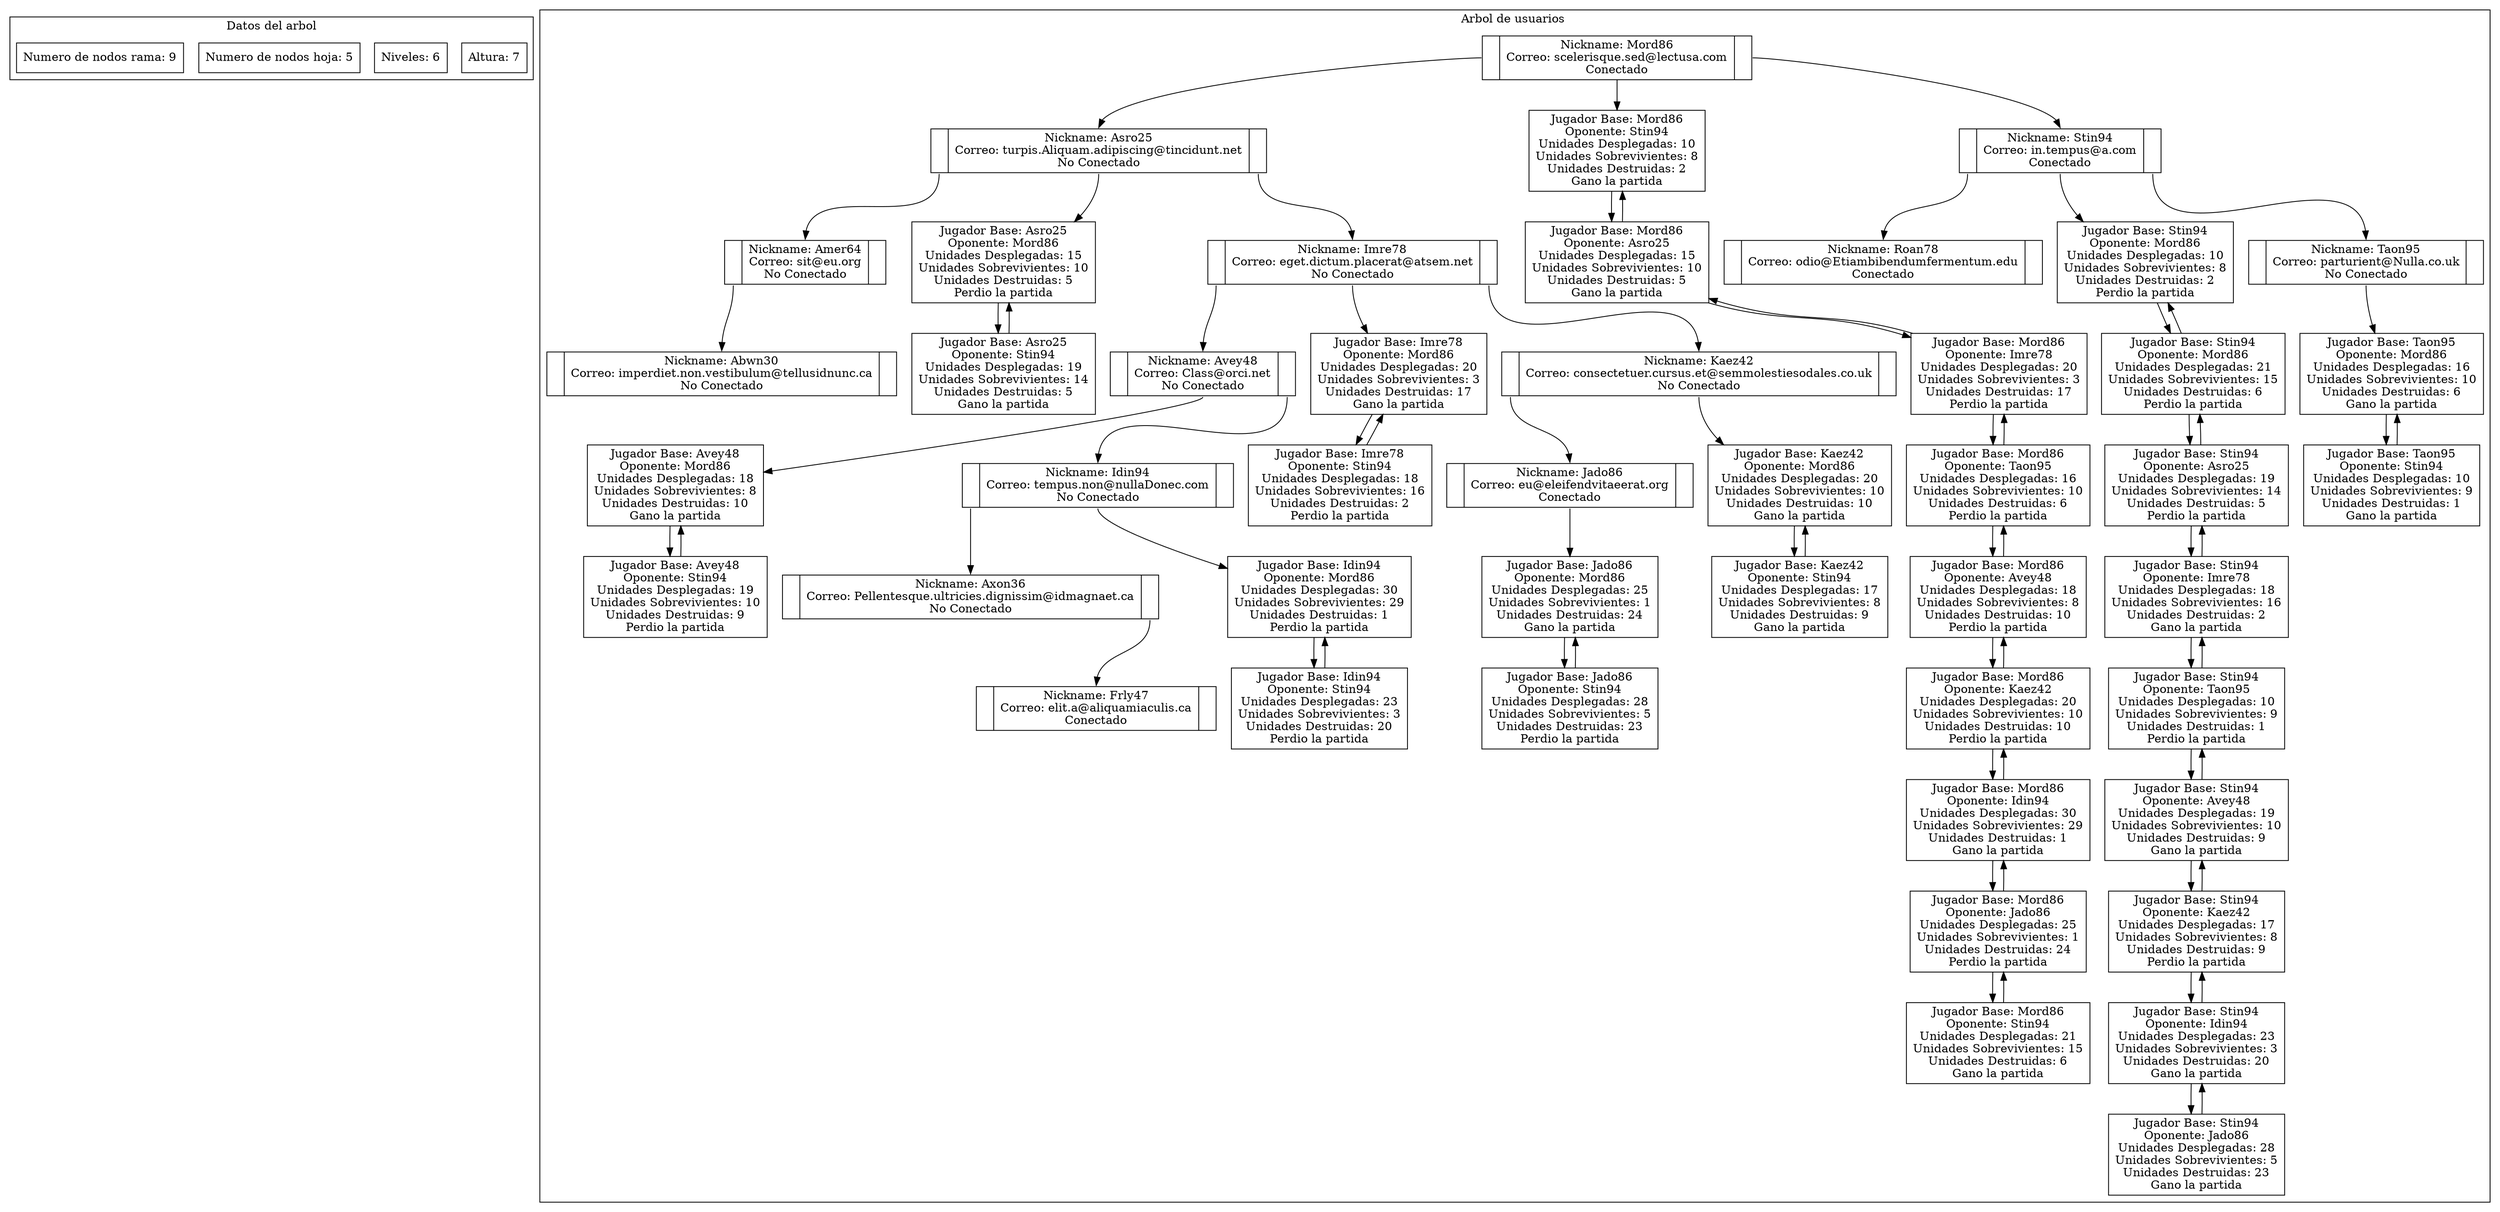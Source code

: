 digraph{
node[shape = record];
subgraph clusterdatos{
label = "Datos del arbol"
alt[label="Altura: 7"];
niv[label="Niveles: 6"];
hoja[label="Numero de nodos hoja: 5"];
rama[label="Numero de nodos rama: 9"];
}
subgraph clusterarbol{
label = "Arbol de usuarios "
aur[label = "<f0> | <f1> Nickname: Mord86\nCorreo: scelerisque.sed@lectusa.com\nConectado|<f2> "];
ljr0[label = "Jugador Base: Mord86\nOponente: Stin94\nUnidades Desplegadas: 10\nUnidades Sobrevivientes: 8\nUnidades Destruidas: 2\nGano la partida"];
ljr1[label = "Jugador Base: Mord86\nOponente: Asro25\nUnidades Desplegadas: 15\nUnidades Sobrevivientes: 10\nUnidades Destruidas: 5\nGano la partida"];
ljr2[label = "Jugador Base: Mord86\nOponente: Imre78\nUnidades Desplegadas: 20\nUnidades Sobrevivientes: 3\nUnidades Destruidas: 17\nPerdio la partida"];
ljr3[label = "Jugador Base: Mord86\nOponente: Taon95\nUnidades Desplegadas: 16\nUnidades Sobrevivientes: 10\nUnidades Destruidas: 6\nPerdio la partida"];
ljr4[label = "Jugador Base: Mord86\nOponente: Avey48\nUnidades Desplegadas: 18\nUnidades Sobrevivientes: 8\nUnidades Destruidas: 10\nPerdio la partida"];
ljr5[label = "Jugador Base: Mord86\nOponente: Kaez42\nUnidades Desplegadas: 20\nUnidades Sobrevivientes: 10\nUnidades Destruidas: 10\nPerdio la partida"];
ljr6[label = "Jugador Base: Mord86\nOponente: Idin94\nUnidades Desplegadas: 30\nUnidades Sobrevivientes: 29\nUnidades Destruidas: 1\nGano la partida"];
ljr7[label = "Jugador Base: Mord86\nOponente: Jado86\nUnidades Desplegadas: 25\nUnidades Sobrevivientes: 1\nUnidades Destruidas: 24\nPerdio la partida"];
ljr8[label = "Jugador Base: Mord86\nOponente: Stin94\nUnidades Desplegadas: 21\nUnidades Sobrevivientes: 15\nUnidades Destruidas: 6\nGano la partida"];
ljr0->ljr1
ljr1->ljr2
ljr1->ljr0
ljr2->ljr3
ljr2->ljr1
ljr3->ljr4
ljr3->ljr2
ljr4->ljr5
ljr4->ljr3
ljr5->ljr6
ljr5->ljr4
ljr6->ljr7
ljr6->ljr5
ljr7->ljr8
ljr7->ljr6
ljr8->ljr7
auri[label = "<f0> | <f1> Nickname: Asro25\nCorreo: turpis.Aliquam.adipiscing@tincidunt.net\nNo Conectado|<f2> "];
ljri0[label = "Jugador Base: Asro25\nOponente: Mord86\nUnidades Desplegadas: 15\nUnidades Sobrevivientes: 10\nUnidades Destruidas: 5\nPerdio la partida"];
ljri1[label = "Jugador Base: Asro25\nOponente: Stin94\nUnidades Desplegadas: 19\nUnidades Sobrevivientes: 14\nUnidades Destruidas: 5\nGano la partida"];
ljri0->ljri1
ljri1->ljri0
aurii[label = "<f0> | <f1> Nickname: Amer64\nCorreo: sit@eu.org\nNo Conectado|<f2> "];
auriii[label = "<f0> | <f1> Nickname: Abwn30\nCorreo: imperdiet.non.vestibulum@tellusidnunc.ca\nNo Conectado|<f2> "];
aurid[label = "<f0> | <f1> Nickname: Imre78\nCorreo: eget.dictum.placerat@atsem.net\nNo Conectado|<f2> "];
ljrid0[label = "Jugador Base: Imre78\nOponente: Mord86\nUnidades Desplegadas: 20\nUnidades Sobrevivientes: 3\nUnidades Destruidas: 17\nGano la partida"];
ljrid1[label = "Jugador Base: Imre78\nOponente: Stin94\nUnidades Desplegadas: 18\nUnidades Sobrevivientes: 16\nUnidades Destruidas: 2\nPerdio la partida"];
ljrid0->ljrid1
ljrid1->ljrid0
auridi[label = "<f0> | <f1> Nickname: Avey48\nCorreo: Class@orci.net\nNo Conectado|<f2> "];
ljridi0[label = "Jugador Base: Avey48\nOponente: Mord86\nUnidades Desplegadas: 18\nUnidades Sobrevivientes: 8\nUnidades Destruidas: 10\nGano la partida"];
ljridi1[label = "Jugador Base: Avey48\nOponente: Stin94\nUnidades Desplegadas: 19\nUnidades Sobrevivientes: 10\nUnidades Destruidas: 9\nPerdio la partida"];
ljridi0->ljridi1
ljridi1->ljridi0
auridid[label = "<f0> | <f1> Nickname: Idin94\nCorreo: tempus.non@nullaDonec.com\nNo Conectado|<f2> "];
ljridid0[label = "Jugador Base: Idin94\nOponente: Mord86\nUnidades Desplegadas: 30\nUnidades Sobrevivientes: 29\nUnidades Destruidas: 1\nPerdio la partida"];
ljridid1[label = "Jugador Base: Idin94\nOponente: Stin94\nUnidades Desplegadas: 23\nUnidades Sobrevivientes: 3\nUnidades Destruidas: 20\nPerdio la partida"];
ljridid0->ljridid1
ljridid1->ljridid0
aurididi[label = "<f0> | <f1> Nickname: Axon36\nCorreo: Pellentesque.ultricies.dignissim@idmagnaet.ca\nNo Conectado|<f2> "];
aurididid[label = "<f0> | <f1> Nickname: Frly47\nCorreo: elit.a@aliquamiaculis.ca\nConectado|<f2> "];
auridd[label = "<f0> | <f1> Nickname: Kaez42\nCorreo: consectetuer.cursus.et@semmolestiesodales.co.uk\nNo Conectado|<f2> "];
ljridd0[label = "Jugador Base: Kaez42\nOponente: Mord86\nUnidades Desplegadas: 20\nUnidades Sobrevivientes: 10\nUnidades Destruidas: 10\nGano la partida"];
ljridd1[label = "Jugador Base: Kaez42\nOponente: Stin94\nUnidades Desplegadas: 17\nUnidades Sobrevivientes: 8\nUnidades Destruidas: 9\nGano la partida"];
ljridd0->ljridd1
ljridd1->ljridd0
auriddi[label = "<f0> | <f1> Nickname: Jado86\nCorreo: eu@eleifendvitaeerat.org\nConectado|<f2> "];
ljriddi0[label = "Jugador Base: Jado86\nOponente: Mord86\nUnidades Desplegadas: 25\nUnidades Sobrevivientes: 1\nUnidades Destruidas: 24\nGano la partida"];
ljriddi1[label = "Jugador Base: Jado86\nOponente: Stin94\nUnidades Desplegadas: 28\nUnidades Sobrevivientes: 5\nUnidades Destruidas: 23\nPerdio la partida"];
ljriddi0->ljriddi1
ljriddi1->ljriddi0
aurd[label = "<f0> | <f1> Nickname: Stin94\nCorreo: in.tempus@a.com\nConectado|<f2> "];
ljrd0[label = "Jugador Base: Stin94\nOponente: Mord86\nUnidades Desplegadas: 10\nUnidades Sobrevivientes: 8\nUnidades Destruidas: 2\nPerdio la partida"];
ljrd1[label = "Jugador Base: Stin94\nOponente: Mord86\nUnidades Desplegadas: 21\nUnidades Sobrevivientes: 15\nUnidades Destruidas: 6\nPerdio la partida"];
ljrd2[label = "Jugador Base: Stin94\nOponente: Asro25\nUnidades Desplegadas: 19\nUnidades Sobrevivientes: 14\nUnidades Destruidas: 5\nPerdio la partida"];
ljrd3[label = "Jugador Base: Stin94\nOponente: Imre78\nUnidades Desplegadas: 18\nUnidades Sobrevivientes: 16\nUnidades Destruidas: 2\nGano la partida"];
ljrd4[label = "Jugador Base: Stin94\nOponente: Taon95\nUnidades Desplegadas: 10\nUnidades Sobrevivientes: 9\nUnidades Destruidas: 1\nPerdio la partida"];
ljrd5[label = "Jugador Base: Stin94\nOponente: Avey48\nUnidades Desplegadas: 19\nUnidades Sobrevivientes: 10\nUnidades Destruidas: 9\nGano la partida"];
ljrd6[label = "Jugador Base: Stin94\nOponente: Kaez42\nUnidades Desplegadas: 17\nUnidades Sobrevivientes: 8\nUnidades Destruidas: 9\nPerdio la partida"];
ljrd7[label = "Jugador Base: Stin94\nOponente: Idin94\nUnidades Desplegadas: 23\nUnidades Sobrevivientes: 3\nUnidades Destruidas: 20\nGano la partida"];
ljrd8[label = "Jugador Base: Stin94\nOponente: Jado86\nUnidades Desplegadas: 28\nUnidades Sobrevivientes: 5\nUnidades Destruidas: 23\nGano la partida"];
ljrd0->ljrd1
ljrd1->ljrd2
ljrd1->ljrd0
ljrd2->ljrd3
ljrd2->ljrd1
ljrd3->ljrd4
ljrd3->ljrd2
ljrd4->ljrd5
ljrd4->ljrd3
ljrd5->ljrd6
ljrd5->ljrd4
ljrd6->ljrd7
ljrd6->ljrd5
ljrd7->ljrd8
ljrd7->ljrd6
ljrd8->ljrd7
aurdi[label = "<f0> | <f1> Nickname: Roan78\nCorreo: odio@Etiambibendumfermentum.edu\nConectado|<f2> "];
aurdd[label = "<f0> | <f1> Nickname: Taon95\nCorreo: parturient@Nulla.co.uk\nNo Conectado|<f2> "];
ljrdd0[label = "Jugador Base: Taon95\nOponente: Mord86\nUnidades Desplegadas: 16\nUnidades Sobrevivientes: 10\nUnidades Destruidas: 6\nGano la partida"];
ljrdd1[label = "Jugador Base: Taon95\nOponente: Stin94\nUnidades Desplegadas: 10\nUnidades Sobrevivientes: 9\nUnidades Destruidas: 1\nGano la partida"];
ljrdd0->ljrdd1
ljrdd1->ljrdd0

aur:f0->auri:f1;
aur:f2->aurd:f1;
aur:f1->ljr0;
auri:f0->aurii:f1;
auri:f2->aurid:f1;
auri:f1->ljri0;
aurii:f0->auriii:f1;
aurid:f0->auridi:f1;
aurid:f2->auridd:f1;
aurid:f1->ljrid0;
auridi:f2->auridid:f1;
auridi:f1->ljridi0;
auridid:f0->aurididi:f1;
auridid:f1->ljridid0;
aurididi:f2->aurididid:f1;
auridd:f0->auriddi:f1;
auridd:f1->ljridd0;
auriddi:f1->ljriddi0;
aurd:f0->aurdi:f1;
aurd:f2->aurdd:f1;
aurd:f1->ljrd0;
aurdd:f1->ljrdd0;

}
}
